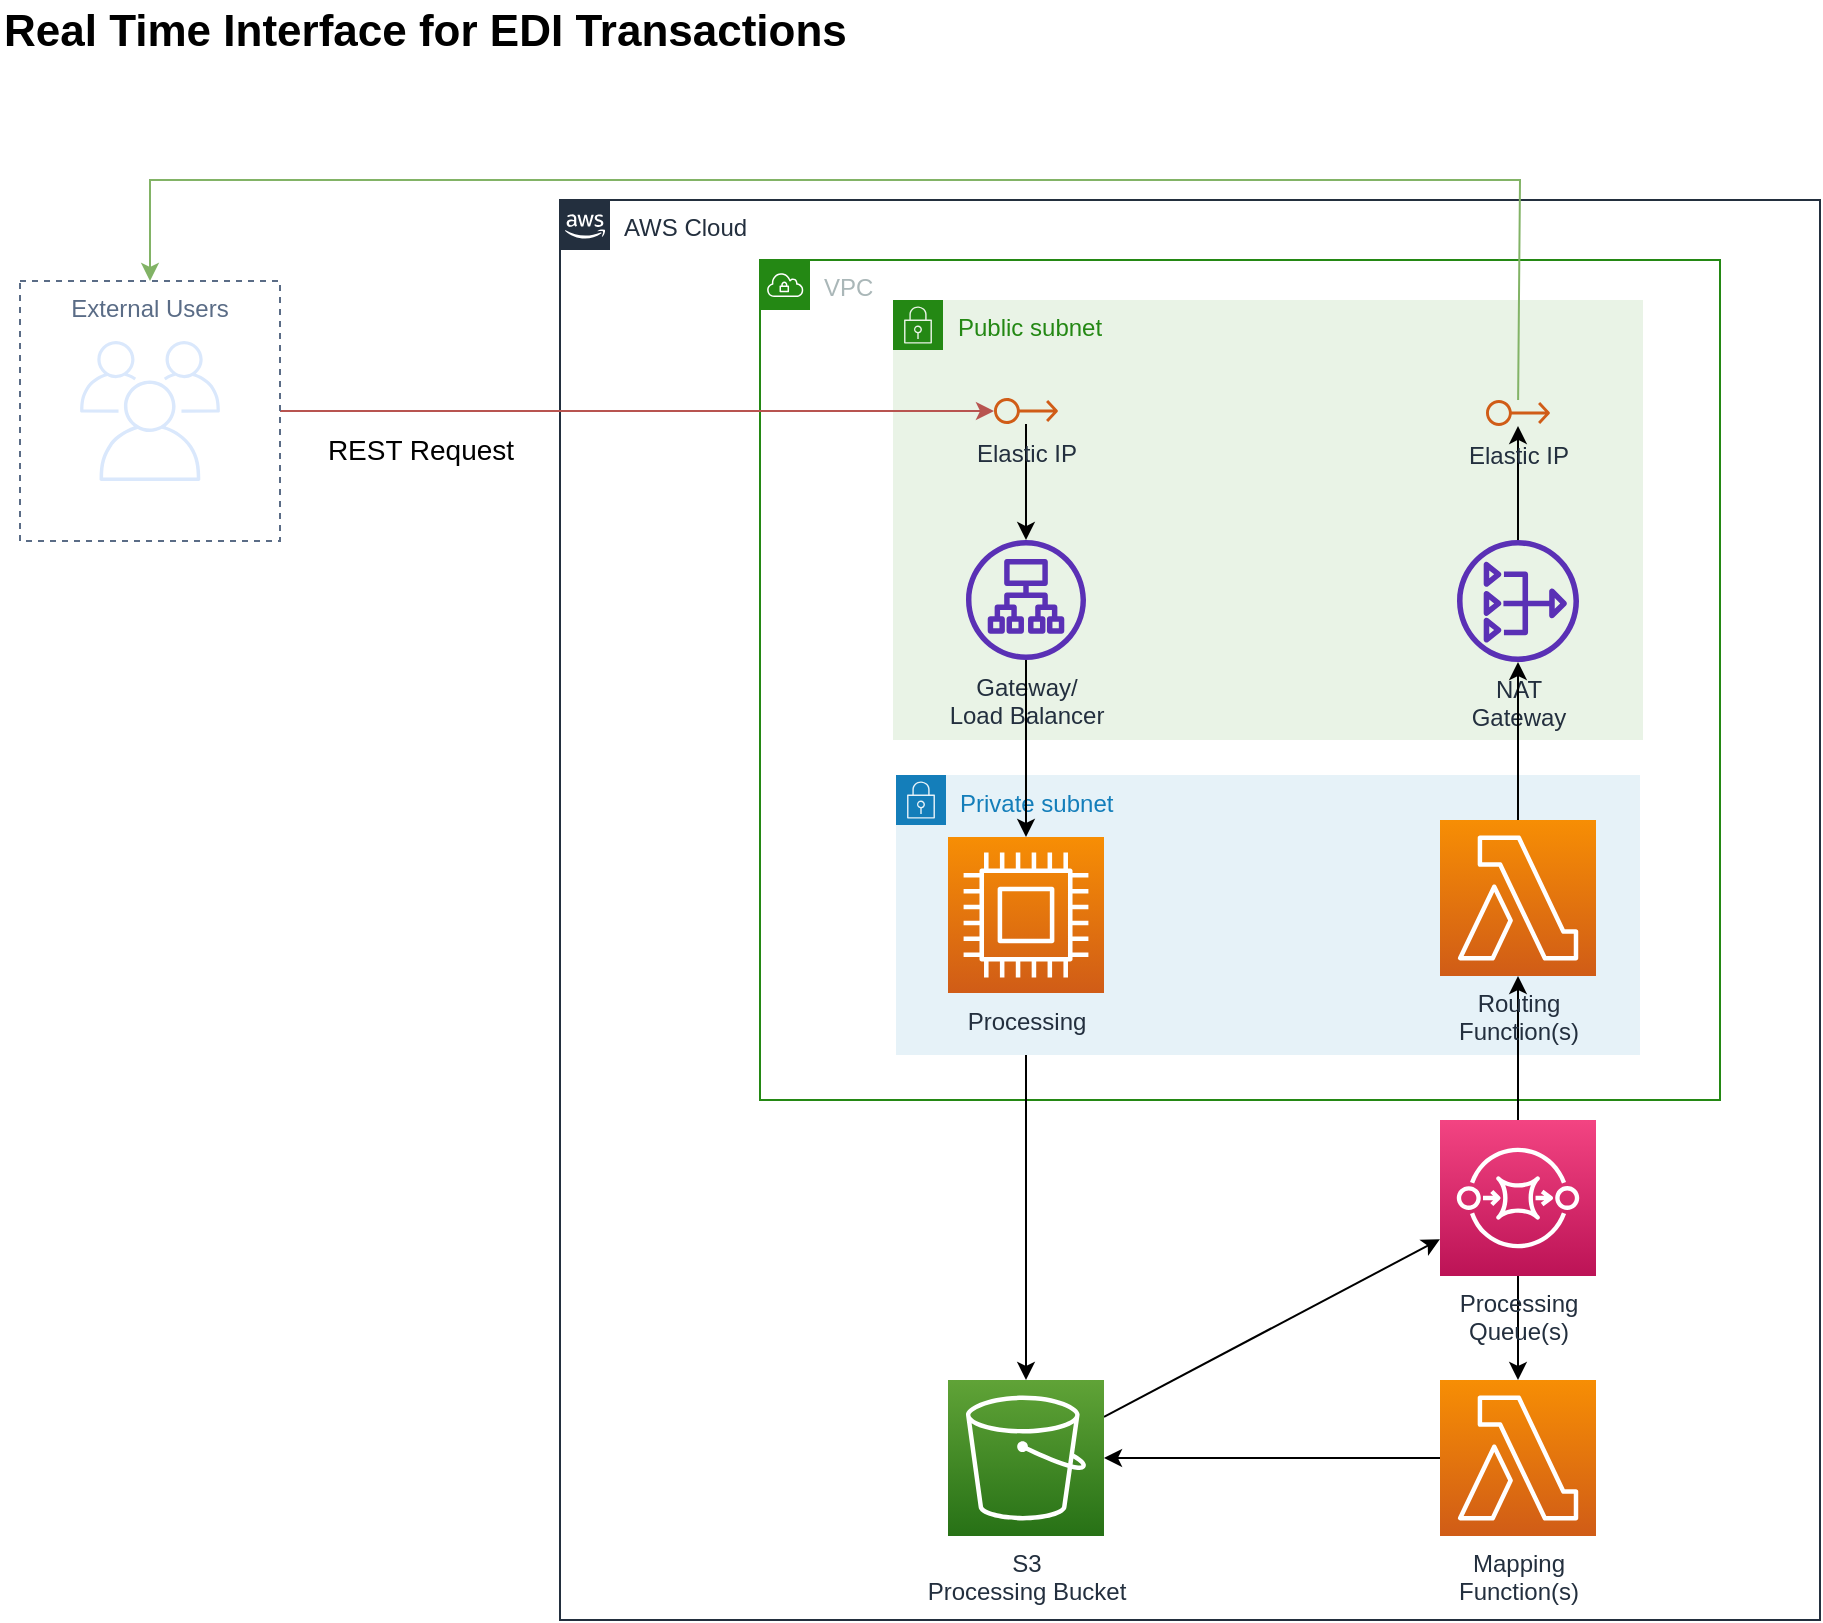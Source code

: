 <mxfile version="12.0.0" type="device" pages="2"><diagram id="zhqm1Bv4I-9jKmneiTyQ" name="REST"><mxGraphModel dx="1426" dy="692" grid="1" gridSize="10" guides="1" tooltips="1" connect="1" arrows="1" fold="1" page="1" pageScale="1" pageWidth="1100" pageHeight="850" math="0" shadow="0"><root><mxCell id="0"/><mxCell id="1" parent="0"/><mxCell id="v6tiv1xCEk6v0bdN847H-6" value="AWS Cloud" style="points=[[0,0],[0.25,0],[0.5,0],[0.75,0],[1,0],[1,0.25],[1,0.5],[1,0.75],[1,1],[0.75,1],[0.5,1],[0.25,1],[0,1],[0,0.75],[0,0.5],[0,0.25]];outlineConnect=0;gradientColor=none;html=1;whiteSpace=wrap;fontSize=12;fontStyle=0;shape=mxgraph.aws4.group;grIcon=mxgraph.aws4.group_aws_cloud_alt;strokeColor=#232F3E;fillColor=none;verticalAlign=top;align=left;spacingLeft=30;fontColor=#232F3E;dashed=0;" vertex="1" parent="1"><mxGeometry x="320" y="130" width="630" height="710" as="geometry"/></mxCell><mxCell id="v6tiv1xCEk6v0bdN847H-9" value="VPC" style="points=[[0,0],[0.25,0],[0.5,0],[0.75,0],[1,0],[1,0.25],[1,0.5],[1,0.75],[1,1],[0.75,1],[0.5,1],[0.25,1],[0,1],[0,0.75],[0,0.5],[0,0.25]];outlineConnect=0;gradientColor=none;html=1;whiteSpace=wrap;fontSize=12;fontStyle=0;shape=mxgraph.aws4.group;grIcon=mxgraph.aws4.group_vpc;strokeColor=#248814;fillColor=none;verticalAlign=top;align=left;spacingLeft=30;fontColor=#AAB7B8;dashed=0;" vertex="1" parent="1"><mxGeometry x="420" y="160" width="480" height="420" as="geometry"/></mxCell><mxCell id="v6tiv1xCEk6v0bdN847H-7" value="Public subnet" style="points=[[0,0],[0.25,0],[0.5,0],[0.75,0],[1,0],[1,0.25],[1,0.5],[1,0.75],[1,1],[0.75,1],[0.5,1],[0.25,1],[0,1],[0,0.75],[0,0.5],[0,0.25]];outlineConnect=0;gradientColor=none;html=1;whiteSpace=wrap;fontSize=12;fontStyle=0;shape=mxgraph.aws4.group;grIcon=mxgraph.aws4.group_security_group;grStroke=0;strokeColor=#248814;fillColor=#E9F3E6;verticalAlign=top;align=left;spacingLeft=30;fontColor=#248814;dashed=0;" vertex="1" parent="1"><mxGeometry x="486.5" y="180" width="375" height="220" as="geometry"/></mxCell><mxCell id="v6tiv1xCEk6v0bdN847H-20" style="edgeStyle=none;rounded=0;orthogonalLoop=1;jettySize=auto;html=1;fontSize=22;" edge="1" parent="1" source="v6tiv1xCEk6v0bdN847H-4" target="v6tiv1xCEk6v0bdN847H-2"><mxGeometry relative="1" as="geometry"/></mxCell><mxCell id="v6tiv1xCEk6v0bdN847H-21" style="edgeStyle=none;rounded=0;orthogonalLoop=1;jettySize=auto;html=1;fontSize=22;" edge="1" parent="1" source="v6tiv1xCEk6v0bdN847H-2" target="v6tiv1xCEk6v0bdN847H-5"><mxGeometry relative="1" as="geometry"/></mxCell><mxCell id="v6tiv1xCEk6v0bdN847H-8" value="Private subnet" style="points=[[0,0],[0.25,0],[0.5,0],[0.75,0],[1,0],[1,0.25],[1,0.5],[1,0.75],[1,1],[0.75,1],[0.5,1],[0.25,1],[0,1],[0,0.75],[0,0.5],[0,0.25]];outlineConnect=0;gradientColor=none;html=1;whiteSpace=wrap;fontSize=12;fontStyle=0;shape=mxgraph.aws4.group;grIcon=mxgraph.aws4.group_security_group;grStroke=0;strokeColor=#147EBA;fillColor=#E6F2F8;verticalAlign=top;align=left;spacingLeft=30;fontColor=#147EBA;dashed=0;" vertex="1" parent="1"><mxGeometry x="488" y="417.5" width="372" height="140" as="geometry"/></mxCell><mxCell id="v6tiv1xCEk6v0bdN847H-19" value="" style="edgeStyle=none;rounded=0;orthogonalLoop=1;jettySize=auto;html=1;fontSize=22;" edge="1" parent="1" source="v6tiv1xCEk6v0bdN847H-1" target="v6tiv1xCEk6v0bdN847H-4"><mxGeometry relative="1" as="geometry"><mxPoint x="669" y="183.746" as="targetPoint"/></mxGeometry></mxCell><mxCell id="v6tiv1xCEk6v0bdN847H-1" value="Elastic IP" style="outlineConnect=0;fontColor=#232F3E;gradientColor=none;fillColor=#D05C17;strokeColor=none;dashed=0;verticalLabelPosition=bottom;verticalAlign=top;align=center;html=1;fontSize=12;fontStyle=0;aspect=fixed;pointerEvents=1;shape=mxgraph.aws4.elastic_ip_address;" vertex="1" parent="1"><mxGeometry x="537" y="228.5" width="32" height="14" as="geometry"/></mxCell><mxCell id="v6tiv1xCEk6v0bdN847H-2" value="Processing" style="outlineConnect=0;fontColor=#232F3E;gradientColor=#F78E04;gradientDirection=north;fillColor=#D05C17;strokeColor=#ffffff;dashed=0;verticalLabelPosition=bottom;verticalAlign=top;align=center;html=1;fontSize=12;fontStyle=0;aspect=fixed;shape=mxgraph.aws4.resourceIcon;resIcon=mxgraph.aws4.compute;" vertex="1" parent="1"><mxGeometry x="514" y="448.5" width="78" height="78" as="geometry"/></mxCell><mxCell id="v6tiv1xCEk6v0bdN847H-4" value="Gateway/&lt;br&gt;Load Balancer" style="outlineConnect=0;fontColor=#232F3E;gradientColor=none;fillColor=#5A30B5;strokeColor=none;dashed=0;verticalLabelPosition=bottom;verticalAlign=top;align=center;html=1;fontSize=12;fontStyle=0;aspect=fixed;pointerEvents=1;shape=mxgraph.aws4.application_load_balancer;" vertex="1" parent="1"><mxGeometry x="523" y="300" width="60" height="60" as="geometry"/></mxCell><mxCell id="v6tiv1xCEk6v0bdN847H-24" value="" style="edgeStyle=none;rounded=0;orthogonalLoop=1;jettySize=auto;html=1;fontSize=22;" edge="1" parent="1" source="v6tiv1xCEk6v0bdN847H-5" target="v6tiv1xCEk6v0bdN847H-22"><mxGeometry relative="1" as="geometry"><mxPoint x="669" y="599" as="targetPoint"/></mxGeometry></mxCell><mxCell id="v6tiv1xCEk6v0bdN847H-5" value="S3 &lt;br&gt;Processing Bucket" style="outlineConnect=0;fontColor=#232F3E;gradientColor=#60A337;gradientDirection=north;fillColor=#277116;strokeColor=#ffffff;dashed=0;verticalLabelPosition=bottom;verticalAlign=top;align=center;html=1;fontSize=12;fontStyle=0;aspect=fixed;shape=mxgraph.aws4.resourceIcon;resIcon=mxgraph.aws4.s3;" vertex="1" parent="1"><mxGeometry x="514" y="720" width="78" height="78" as="geometry"/></mxCell><mxCell id="v6tiv1xCEk6v0bdN847H-13" value="" style="edgeStyle=none;rounded=0;orthogonalLoop=1;jettySize=auto;html=1;fillColor=#f8cecc;strokeColor=#b85450;" edge="1" parent="1" source="v6tiv1xCEk6v0bdN847H-10" target="v6tiv1xCEk6v0bdN847H-1"><mxGeometry relative="1" as="geometry"><mxPoint x="260" y="183" as="targetPoint"/></mxGeometry></mxCell><mxCell id="v6tiv1xCEk6v0bdN847H-15" value="&lt;font style=&quot;font-size: 14px&quot;&gt;REST Request&lt;/font&gt;" style="text;html=1;resizable=0;points=[];align=center;verticalAlign=middle;labelBackgroundColor=#ffffff;fontSize=22;" vertex="1" connectable="0" parent="v6tiv1xCEk6v0bdN847H-13"><mxGeometry x="-0.456" y="3" relative="1" as="geometry"><mxPoint x="-27" y="20" as="offset"/></mxGeometry></mxCell><mxCell id="v6tiv1xCEk6v0bdN847H-10" value="External Users" style="fillColor=none;strokeColor=#5A6C86;dashed=1;verticalAlign=top;fontStyle=0;fontColor=#5A6C86;" vertex="1" parent="1"><mxGeometry x="50" y="170.5" width="130" height="130" as="geometry"/></mxCell><mxCell id="v6tiv1xCEk6v0bdN847H-11" value="" style="outlineConnect=0;strokeColor=#6c8ebf;fillColor=#dae8fc;dashed=0;verticalLabelPosition=bottom;verticalAlign=top;align=center;html=1;fontSize=12;fontStyle=0;aspect=fixed;shape=mxgraph.aws4.illustration_users;pointerEvents=1" vertex="1" parent="1"><mxGeometry x="80" y="200.5" width="70" height="70" as="geometry"/></mxCell><mxCell id="v6tiv1xCEk6v0bdN847H-14" value="Real Time Interface for EDI Transactions" style="text;html=1;resizable=0;points=[];autosize=1;align=left;verticalAlign=top;spacingTop=-4;fontStyle=1;fontSize=22;" vertex="1" parent="1"><mxGeometry x="40" y="30" width="230" height="20" as="geometry"/></mxCell><mxCell id="v6tiv1xCEk6v0bdN847H-27" value="" style="edgeStyle=none;rounded=0;orthogonalLoop=1;jettySize=auto;html=1;fontSize=22;" edge="1" parent="1" source="v6tiv1xCEk6v0bdN847H-22" target="v6tiv1xCEk6v0bdN847H-25"><mxGeometry relative="1" as="geometry"><mxPoint x="799" y="480" as="targetPoint"/></mxGeometry></mxCell><mxCell id="v6tiv1xCEk6v0bdN847H-31" value="" style="edgeStyle=none;rounded=0;orthogonalLoop=1;jettySize=auto;html=1;fontSize=22;" edge="1" parent="1" source="v6tiv1xCEk6v0bdN847H-22" target="v6tiv1xCEk6v0bdN847H-30"><mxGeometry relative="1" as="geometry"/></mxCell><mxCell id="v6tiv1xCEk6v0bdN847H-22" value="Processing&lt;br&gt;Queue(s)" style="outlineConnect=0;fontColor=#232F3E;gradientColor=#F34482;gradientDirection=north;fillColor=#BC1356;strokeColor=#ffffff;dashed=0;verticalLabelPosition=bottom;verticalAlign=top;align=center;html=1;fontSize=12;fontStyle=0;aspect=fixed;shape=mxgraph.aws4.resourceIcon;resIcon=mxgraph.aws4.sqs;" vertex="1" parent="1"><mxGeometry x="760" y="590" width="78" height="78" as="geometry"/></mxCell><mxCell id="v6tiv1xCEk6v0bdN847H-29" value="" style="edgeStyle=none;rounded=0;orthogonalLoop=1;jettySize=auto;html=1;fontSize=22;" edge="1" parent="1" source="v6tiv1xCEk6v0bdN847H-25" target="v6tiv1xCEk6v0bdN847H-5"><mxGeometry relative="1" as="geometry"><mxPoint x="680" y="425" as="targetPoint"/></mxGeometry></mxCell><mxCell id="v6tiv1xCEk6v0bdN847H-25" value="Mapping&lt;br&gt;Function(s)" style="outlineConnect=0;fontColor=#232F3E;gradientColor=#F78E04;gradientDirection=north;fillColor=#D05C17;strokeColor=#ffffff;dashed=0;verticalLabelPosition=bottom;verticalAlign=top;align=center;html=1;fontSize=12;fontStyle=0;aspect=fixed;shape=mxgraph.aws4.resourceIcon;resIcon=mxgraph.aws4.lambda;" vertex="1" parent="1"><mxGeometry x="760" y="720" width="78" height="78" as="geometry"/></mxCell><mxCell id="v6tiv1xCEk6v0bdN847H-30" value="Routing&lt;br&gt;Function(s)" style="outlineConnect=0;fontColor=#232F3E;gradientColor=#F78E04;gradientDirection=north;fillColor=#D05C17;strokeColor=#ffffff;dashed=0;verticalLabelPosition=bottom;verticalAlign=top;align=center;html=1;fontSize=12;fontStyle=0;aspect=fixed;shape=mxgraph.aws4.resourceIcon;resIcon=mxgraph.aws4.lambda;" vertex="1" parent="1"><mxGeometry x="760" y="440" width="78" height="78" as="geometry"/></mxCell><mxCell id="v6tiv1xCEk6v0bdN847H-37" value="" style="edgeStyle=none;rounded=0;orthogonalLoop=1;jettySize=auto;html=1;startArrow=classic;startFill=1;endArrow=none;endFill=0;fontSize=22;" edge="1" parent="1" source="v6tiv1xCEk6v0bdN847H-33" target="v6tiv1xCEk6v0bdN847H-32"><mxGeometry relative="1" as="geometry"/></mxCell><mxCell id="v6tiv1xCEk6v0bdN847H-40" value="" style="edgeStyle=none;rounded=0;orthogonalLoop=1;jettySize=auto;html=1;startArrow=none;startFill=0;endArrow=classic;endFill=1;fontSize=22;entryX=0.5;entryY=0;entryDx=0;entryDy=0;fillColor=#d5e8d4;strokeColor=#82b366;" edge="1" parent="1" source="v6tiv1xCEk6v0bdN847H-33" target="v6tiv1xCEk6v0bdN847H-10"><mxGeometry relative="1" as="geometry"><mxPoint x="115" y="120" as="targetPoint"/><Array as="points"><mxPoint x="800" y="120"/><mxPoint x="460" y="120"/><mxPoint x="115" y="120"/></Array></mxGeometry></mxCell><mxCell id="v6tiv1xCEk6v0bdN847H-33" value="Elastic IP" style="outlineConnect=0;fontColor=#232F3E;gradientColor=none;fillColor=#D05C17;strokeColor=none;dashed=0;verticalLabelPosition=bottom;verticalAlign=top;align=center;html=1;fontSize=12;fontStyle=0;aspect=fixed;pointerEvents=1;shape=mxgraph.aws4.elastic_ip_address;" vertex="1" parent="1"><mxGeometry x="783" y="229.5" width="32" height="14" as="geometry"/></mxCell><mxCell id="v6tiv1xCEk6v0bdN847H-32" value="NAT &lt;br&gt;Gateway" style="outlineConnect=0;fontColor=#232F3E;gradientColor=none;fillColor=#5A30B5;strokeColor=none;dashed=0;verticalLabelPosition=bottom;verticalAlign=top;align=center;html=1;fontSize=12;fontStyle=0;aspect=fixed;pointerEvents=1;shape=mxgraph.aws4.nat_gateway;" vertex="1" parent="1"><mxGeometry x="768.5" y="300" width="61" height="61" as="geometry"/></mxCell><mxCell id="v6tiv1xCEk6v0bdN847H-38" value="" style="edgeStyle=none;rounded=0;orthogonalLoop=1;jettySize=auto;html=1;startArrow=none;startFill=0;endArrow=classic;endFill=1;fontSize=22;" edge="1" parent="1" source="v6tiv1xCEk6v0bdN847H-4" target="v6tiv1xCEk6v0bdN847H-2"><mxGeometry relative="1" as="geometry"/></mxCell><mxCell id="v6tiv1xCEk6v0bdN847H-34" value="" style="edgeStyle=none;rounded=0;orthogonalLoop=1;jettySize=auto;html=1;fontSize=22;startArrow=classic;startFill=1;endArrow=none;endFill=0;" edge="1" parent="1" source="v6tiv1xCEk6v0bdN847H-32" target="v6tiv1xCEk6v0bdN847H-30"><mxGeometry relative="1" as="geometry"/></mxCell></root></mxGraphModel></diagram><diagram id="0JqeDOR9tWXNA2vdLQ8N" name="SFTP"><mxGraphModel dx="1426" dy="692" grid="1" gridSize="10" guides="1" tooltips="1" connect="1" arrows="1" fold="1" page="1" pageScale="1" pageWidth="1100" pageHeight="850" math="0" shadow="0"><root><mxCell id="lWDsFvM5L1sStZmlDbjT-0"/><mxCell id="lWDsFvM5L1sStZmlDbjT-1" parent="lWDsFvM5L1sStZmlDbjT-0"/><mxCell id="lWDsFvM5L1sStZmlDbjT-2" value="AWS Cloud" style="points=[[0,0],[0.25,0],[0.5,0],[0.75,0],[1,0],[1,0.25],[1,0.5],[1,0.75],[1,1],[0.75,1],[0.5,1],[0.25,1],[0,1],[0,0.75],[0,0.5],[0,0.25]];outlineConnect=0;gradientColor=none;html=1;whiteSpace=wrap;fontSize=12;fontStyle=0;shape=mxgraph.aws4.group;grIcon=mxgraph.aws4.group_aws_cloud_alt;strokeColor=#232F3E;fillColor=none;verticalAlign=top;align=left;spacingLeft=30;fontColor=#232F3E;dashed=0;" vertex="1" parent="lWDsFvM5L1sStZmlDbjT-1"><mxGeometry x="320" y="130" width="630" height="710" as="geometry"/></mxCell><mxCell id="lWDsFvM5L1sStZmlDbjT-3" value="VPC" style="points=[[0,0],[0.25,0],[0.5,0],[0.75,0],[1,0],[1,0.25],[1,0.5],[1,0.75],[1,1],[0.75,1],[0.5,1],[0.25,1],[0,1],[0,0.75],[0,0.5],[0,0.25]];outlineConnect=0;gradientColor=none;html=1;whiteSpace=wrap;fontSize=12;fontStyle=0;shape=mxgraph.aws4.group;grIcon=mxgraph.aws4.group_vpc;strokeColor=#248814;fillColor=none;verticalAlign=top;align=left;spacingLeft=30;fontColor=#AAB7B8;dashed=0;" vertex="1" parent="lWDsFvM5L1sStZmlDbjT-1"><mxGeometry x="420" y="160" width="480" height="420" as="geometry"/></mxCell><mxCell id="lWDsFvM5L1sStZmlDbjT-4" value="Public subnet" style="points=[[0,0],[0.25,0],[0.5,0],[0.75,0],[1,0],[1,0.25],[1,0.5],[1,0.75],[1,1],[0.75,1],[0.5,1],[0.25,1],[0,1],[0,0.75],[0,0.5],[0,0.25]];outlineConnect=0;gradientColor=none;html=1;whiteSpace=wrap;fontSize=12;fontStyle=0;shape=mxgraph.aws4.group;grIcon=mxgraph.aws4.group_security_group;grStroke=0;strokeColor=#248814;fillColor=#E9F3E6;verticalAlign=top;align=left;spacingLeft=30;fontColor=#248814;dashed=0;" vertex="1" parent="lWDsFvM5L1sStZmlDbjT-1"><mxGeometry x="490" y="180" width="372" height="230" as="geometry"/></mxCell><mxCell id="lWDsFvM5L1sStZmlDbjT-5" style="edgeStyle=none;rounded=0;orthogonalLoop=1;jettySize=auto;html=1;fontSize=22;" edge="1" parent="lWDsFvM5L1sStZmlDbjT-1" target="lWDsFvM5L1sStZmlDbjT-13"><mxGeometry relative="1" as="geometry"><mxPoint x="553" y="360" as="sourcePoint"/><mxPoint x="553" y="448.5" as="targetPoint"/></mxGeometry></mxCell><mxCell id="lWDsFvM5L1sStZmlDbjT-7" value="Private subnet" style="points=[[0,0],[0.25,0],[0.5,0],[0.75,0],[1,0],[1,0.25],[1,0.5],[1,0.75],[1,1],[0.75,1],[0.5,1],[0.25,1],[0,1],[0,0.75],[0,0.5],[0,0.25]];outlineConnect=0;gradientColor=none;html=1;whiteSpace=wrap;fontSize=12;fontStyle=0;shape=mxgraph.aws4.group;grIcon=mxgraph.aws4.group_security_group;grStroke=0;strokeColor=#147EBA;fillColor=#E6F2F8;verticalAlign=top;align=left;spacingLeft=30;fontColor=#147EBA;dashed=0;" vertex="1" parent="lWDsFvM5L1sStZmlDbjT-1"><mxGeometry x="730" y="418" width="130" height="143" as="geometry"/></mxCell><mxCell id="lWDsFvM5L1sStZmlDbjT-8" value="" style="edgeStyle=none;rounded=0;orthogonalLoop=1;jettySize=auto;html=1;fontSize=22;" edge="1" parent="lWDsFvM5L1sStZmlDbjT-1" source="lWDsFvM5L1sStZmlDbjT-9"><mxGeometry relative="1" as="geometry"><mxPoint x="553" y="290" as="targetPoint"/></mxGeometry></mxCell><mxCell id="lWDsFvM5L1sStZmlDbjT-9" value="Elastic IP" style="outlineConnect=0;fontColor=#232F3E;gradientColor=none;fillColor=#D05C17;strokeColor=none;dashed=0;verticalLabelPosition=bottom;verticalAlign=top;align=center;html=1;fontSize=12;fontStyle=0;aspect=fixed;pointerEvents=1;shape=mxgraph.aws4.elastic_ip_address;" vertex="1" parent="lWDsFvM5L1sStZmlDbjT-1"><mxGeometry x="537" y="228.5" width="32" height="14" as="geometry"/></mxCell><mxCell id="lWDsFvM5L1sStZmlDbjT-12" value="" style="edgeStyle=none;rounded=0;orthogonalLoop=1;jettySize=auto;html=1;fontSize=22;" edge="1" parent="lWDsFvM5L1sStZmlDbjT-1" source="lWDsFvM5L1sStZmlDbjT-13" target="lWDsFvM5L1sStZmlDbjT-21"><mxGeometry relative="1" as="geometry"><mxPoint x="669" y="599" as="targetPoint"/></mxGeometry></mxCell><mxCell id="lWDsFvM5L1sStZmlDbjT-13" value="S3 &lt;br&gt;Processing Bucket" style="outlineConnect=0;fontColor=#232F3E;gradientColor=#60A337;gradientDirection=north;fillColor=#277116;strokeColor=#ffffff;dashed=0;verticalLabelPosition=bottom;verticalAlign=top;align=center;html=1;fontSize=12;fontStyle=0;aspect=fixed;shape=mxgraph.aws4.resourceIcon;resIcon=mxgraph.aws4.s3;" vertex="1" parent="lWDsFvM5L1sStZmlDbjT-1"><mxGeometry x="514" y="720" width="78" height="78" as="geometry"/></mxCell><mxCell id="lWDsFvM5L1sStZmlDbjT-14" value="" style="edgeStyle=none;rounded=0;orthogonalLoop=1;jettySize=auto;html=1;fillColor=#f8cecc;strokeColor=#b85450;" edge="1" parent="lWDsFvM5L1sStZmlDbjT-1" source="lWDsFvM5L1sStZmlDbjT-16" target="lWDsFvM5L1sStZmlDbjT-9"><mxGeometry relative="1" as="geometry"><mxPoint x="260" y="183" as="targetPoint"/></mxGeometry></mxCell><mxCell id="lWDsFvM5L1sStZmlDbjT-15" value="&lt;font style=&quot;font-size: 14px&quot;&gt;SFTP&lt;/font&gt;" style="text;html=1;resizable=0;points=[];align=center;verticalAlign=middle;labelBackgroundColor=#ffffff;fontSize=22;" vertex="1" connectable="0" parent="lWDsFvM5L1sStZmlDbjT-14"><mxGeometry x="-0.456" y="3" relative="1" as="geometry"><mxPoint x="-27" y="20" as="offset"/></mxGeometry></mxCell><mxCell id="lWDsFvM5L1sStZmlDbjT-16" value="External Users" style="fillColor=none;strokeColor=#5A6C86;dashed=1;verticalAlign=top;fontStyle=0;fontColor=#5A6C86;" vertex="1" parent="lWDsFvM5L1sStZmlDbjT-1"><mxGeometry x="50" y="170.5" width="130" height="130" as="geometry"/></mxCell><mxCell id="lWDsFvM5L1sStZmlDbjT-17" value="" style="outlineConnect=0;strokeColor=#6c8ebf;fillColor=#dae8fc;dashed=0;verticalLabelPosition=bottom;verticalAlign=top;align=center;html=1;fontSize=12;fontStyle=0;aspect=fixed;shape=mxgraph.aws4.illustration_users;pointerEvents=1" vertex="1" parent="lWDsFvM5L1sStZmlDbjT-1"><mxGeometry x="80" y="200.5" width="70" height="70" as="geometry"/></mxCell><mxCell id="lWDsFvM5L1sStZmlDbjT-18" value="SFTP Interface for EDI Transactions" style="text;html=1;resizable=0;points=[];autosize=1;align=left;verticalAlign=top;spacingTop=-4;fontStyle=1;fontSize=22;" vertex="1" parent="lWDsFvM5L1sStZmlDbjT-1"><mxGeometry x="40" y="40" width="370" height="30" as="geometry"/></mxCell><mxCell id="lWDsFvM5L1sStZmlDbjT-19" value="" style="edgeStyle=none;rounded=0;orthogonalLoop=1;jettySize=auto;html=1;fontSize=22;" edge="1" parent="lWDsFvM5L1sStZmlDbjT-1" source="lWDsFvM5L1sStZmlDbjT-21" target="lWDsFvM5L1sStZmlDbjT-23"><mxGeometry relative="1" as="geometry"><mxPoint x="799" y="480" as="targetPoint"/></mxGeometry></mxCell><mxCell id="lWDsFvM5L1sStZmlDbjT-20" value="" style="edgeStyle=none;rounded=0;orthogonalLoop=1;jettySize=auto;html=1;fontSize=22;" edge="1" parent="lWDsFvM5L1sStZmlDbjT-1" source="lWDsFvM5L1sStZmlDbjT-21" target="lWDsFvM5L1sStZmlDbjT-24"><mxGeometry relative="1" as="geometry"/></mxCell><mxCell id="lWDsFvM5L1sStZmlDbjT-21" value="Processing&lt;br&gt;Queue(s)" style="outlineConnect=0;fontColor=#232F3E;gradientColor=#F34482;gradientDirection=north;fillColor=#BC1356;strokeColor=#ffffff;dashed=0;verticalLabelPosition=bottom;verticalAlign=top;align=center;html=1;fontSize=12;fontStyle=0;aspect=fixed;shape=mxgraph.aws4.resourceIcon;resIcon=mxgraph.aws4.sqs;" vertex="1" parent="lWDsFvM5L1sStZmlDbjT-1"><mxGeometry x="760" y="590" width="78" height="78" as="geometry"/></mxCell><mxCell id="lWDsFvM5L1sStZmlDbjT-22" value="" style="edgeStyle=none;rounded=0;orthogonalLoop=1;jettySize=auto;html=1;fontSize=22;" edge="1" parent="lWDsFvM5L1sStZmlDbjT-1" source="lWDsFvM5L1sStZmlDbjT-23" target="lWDsFvM5L1sStZmlDbjT-13"><mxGeometry relative="1" as="geometry"><mxPoint x="680" y="425" as="targetPoint"/></mxGeometry></mxCell><mxCell id="lWDsFvM5L1sStZmlDbjT-23" value="Mapping&lt;br&gt;Function(s)" style="outlineConnect=0;fontColor=#232F3E;gradientColor=#F78E04;gradientDirection=north;fillColor=#D05C17;strokeColor=#ffffff;dashed=0;verticalLabelPosition=bottom;verticalAlign=top;align=center;html=1;fontSize=12;fontStyle=0;aspect=fixed;shape=mxgraph.aws4.resourceIcon;resIcon=mxgraph.aws4.lambda;" vertex="1" parent="lWDsFvM5L1sStZmlDbjT-1"><mxGeometry x="760" y="720" width="78" height="78" as="geometry"/></mxCell><mxCell id="lWDsFvM5L1sStZmlDbjT-24" value="Routing&lt;br&gt;Function(s)" style="outlineConnect=0;fontColor=#232F3E;gradientColor=#F78E04;gradientDirection=north;fillColor=#D05C17;strokeColor=#ffffff;dashed=0;verticalLabelPosition=bottom;verticalAlign=top;align=center;html=1;fontSize=12;fontStyle=0;aspect=fixed;shape=mxgraph.aws4.resourceIcon;resIcon=mxgraph.aws4.lambda;" vertex="1" parent="lWDsFvM5L1sStZmlDbjT-1"><mxGeometry x="760" y="440" width="78" height="78" as="geometry"/></mxCell><mxCell id="lWDsFvM5L1sStZmlDbjT-25" value="" style="edgeStyle=none;rounded=0;orthogonalLoop=1;jettySize=auto;html=1;startArrow=classic;startFill=1;endArrow=none;endFill=0;fontSize=22;" edge="1" parent="lWDsFvM5L1sStZmlDbjT-1" source="lWDsFvM5L1sStZmlDbjT-27" target="lWDsFvM5L1sStZmlDbjT-28"><mxGeometry relative="1" as="geometry"/></mxCell><mxCell id="lWDsFvM5L1sStZmlDbjT-26" value="" style="edgeStyle=none;rounded=0;orthogonalLoop=1;jettySize=auto;html=1;startArrow=none;startFill=0;endArrow=classic;endFill=1;fontSize=22;entryX=0.5;entryY=0;entryDx=0;entryDy=0;fillColor=#d5e8d4;strokeColor=#82b366;" edge="1" parent="lWDsFvM5L1sStZmlDbjT-1" source="lWDsFvM5L1sStZmlDbjT-27" target="lWDsFvM5L1sStZmlDbjT-16"><mxGeometry relative="1" as="geometry"><mxPoint x="115" y="120" as="targetPoint"/><Array as="points"><mxPoint x="800" y="120"/><mxPoint x="460" y="120"/><mxPoint x="115" y="120"/></Array></mxGeometry></mxCell><mxCell id="lWDsFvM5L1sStZmlDbjT-27" value="Elastic IP" style="outlineConnect=0;fontColor=#232F3E;gradientColor=none;fillColor=#D05C17;strokeColor=none;dashed=0;verticalLabelPosition=bottom;verticalAlign=top;align=center;html=1;fontSize=12;fontStyle=0;aspect=fixed;pointerEvents=1;shape=mxgraph.aws4.elastic_ip_address;" vertex="1" parent="lWDsFvM5L1sStZmlDbjT-1"><mxGeometry x="783" y="229.5" width="32" height="14" as="geometry"/></mxCell><mxCell id="lWDsFvM5L1sStZmlDbjT-28" value="NAT &lt;br&gt;Gateway" style="outlineConnect=0;fontColor=#232F3E;gradientColor=none;fillColor=#5A30B5;strokeColor=none;dashed=0;verticalLabelPosition=bottom;verticalAlign=top;align=center;html=1;fontSize=12;fontStyle=0;aspect=fixed;pointerEvents=1;shape=mxgraph.aws4.nat_gateway;" vertex="1" parent="lWDsFvM5L1sStZmlDbjT-1"><mxGeometry x="768.5" y="300" width="61" height="61" as="geometry"/></mxCell><mxCell id="lWDsFvM5L1sStZmlDbjT-30" value="" style="edgeStyle=none;rounded=0;orthogonalLoop=1;jettySize=auto;html=1;fontSize=22;startArrow=classic;startFill=1;endArrow=none;endFill=0;" edge="1" parent="lWDsFvM5L1sStZmlDbjT-1" source="lWDsFvM5L1sStZmlDbjT-28" target="lWDsFvM5L1sStZmlDbjT-24"><mxGeometry relative="1" as="geometry"/></mxCell><mxCell id="lWDsFvM5L1sStZmlDbjT-31" value="SFTP&lt;br&gt;Gateway" style="outlineConnect=0;fontColor=#232F3E;gradientColor=#4AB29A;gradientDirection=north;fillColor=#116D5B;strokeColor=#ffffff;dashed=0;verticalLabelPosition=bottom;verticalAlign=top;align=center;html=1;fontSize=12;fontStyle=0;aspect=fixed;shape=mxgraph.aws4.resourceIcon;resIcon=mxgraph.aws4.transfer_for_sftp;" vertex="1" parent="lWDsFvM5L1sStZmlDbjT-1"><mxGeometry x="514" y="291" width="78" height="78" as="geometry"/></mxCell></root></mxGraphModel></diagram></mxfile>
